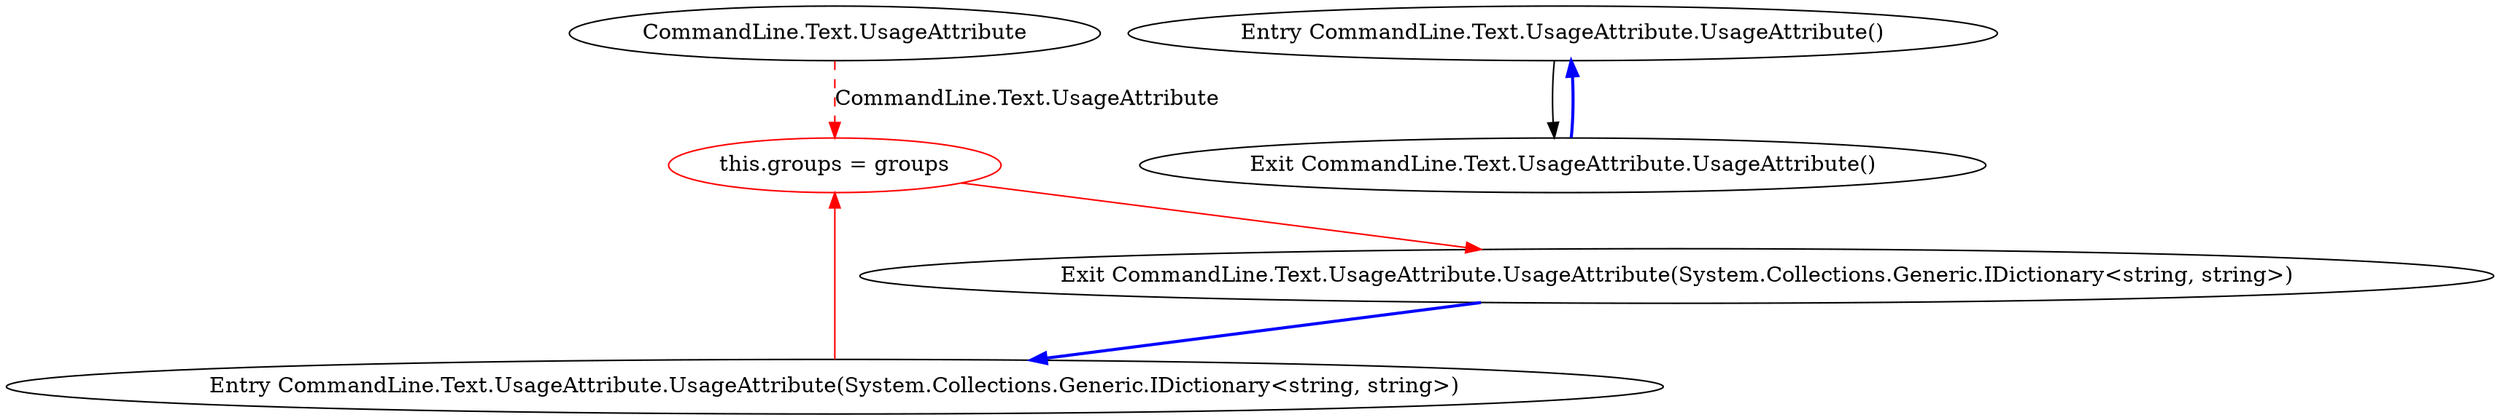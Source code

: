 digraph  {
n5 [label="CommandLine.Text.UsageAttribute", span=""];
n0 [cluster="CommandLine.Text.UsageAttribute.UsageAttribute(System.Collections.Generic.IDictionary<string, string>)", label="Entry CommandLine.Text.UsageAttribute.UsageAttribute(System.Collections.Generic.IDictionary<string, string>)", span="12-12"];
n1 [cluster="CommandLine.Text.UsageAttribute.UsageAttribute(System.Collections.Generic.IDictionary<string, string>)", color=red, community=0, label="this.groups = groups", span="14-14"];
n2 [cluster="CommandLine.Text.UsageAttribute.UsageAttribute(System.Collections.Generic.IDictionary<string, string>)", label="Exit CommandLine.Text.UsageAttribute.UsageAttribute(System.Collections.Generic.IDictionary<string, string>)", span="12-12"];
n3 [cluster="CommandLine.Text.UsageAttribute.UsageAttribute()", label="Entry CommandLine.Text.UsageAttribute.UsageAttribute()", span="17-17"];
n4 [cluster="CommandLine.Text.UsageAttribute.UsageAttribute()", label="Exit CommandLine.Text.UsageAttribute.UsageAttribute()", span="17-17"];
n5 -> n1  [color=red, key=1, label="CommandLine.Text.UsageAttribute", style=dashed];
n0 -> n1  [color=red, key=0, style=solid];
n1 -> n2  [color=red, key=0, style=solid];
n2 -> n0  [color=blue, key=0, style=bold];
n3 -> n4  [key=0, style=solid];
n4 -> n3  [color=blue, key=0, style=bold];
}
